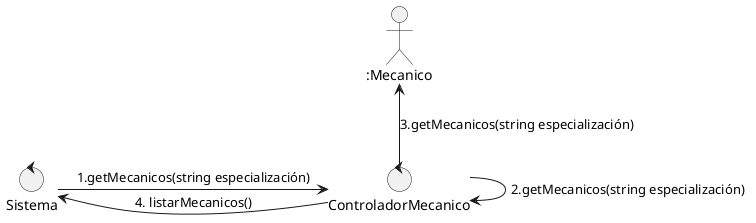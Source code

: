 @startuml Diagrama Colaboracion Consultar Mecanico

allow_mixing
control "Sistema" as sist
control "ControladorMecanico" as ctrl
collections ":Mecanico" as col

sist -right-> ctrl : 1.getMecanicos(string especialización)
ctrl --> ctrl : 2.getMecanicos(string especialización)
ctrl -up-> col : 3.getMecanicos(string especialización)
ctrl -left-> sist : 4. listarMecanicos()

@enduml
